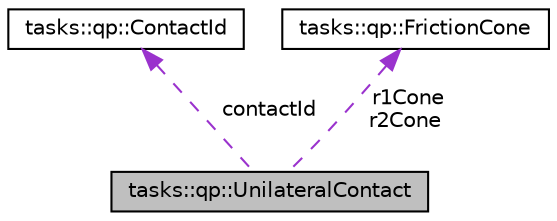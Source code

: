 digraph "tasks::qp::UnilateralContact"
{
  edge [fontname="Helvetica",fontsize="10",labelfontname="Helvetica",labelfontsize="10"];
  node [fontname="Helvetica",fontsize="10",shape=record];
  Node1 [label="tasks::qp::UnilateralContact",height=0.2,width=0.4,color="black", fillcolor="grey75", style="filled", fontcolor="black"];
  Node2 -> Node1 [dir="back",color="darkorchid3",fontsize="10",style="dashed",label=" contactId" ,fontname="Helvetica"];
  Node2 [label="tasks::qp::ContactId",height=0.2,width=0.4,color="black", fillcolor="white", style="filled",URL="$structtasks_1_1qp_1_1ContactId.html"];
  Node3 -> Node1 [dir="back",color="darkorchid3",fontsize="10",style="dashed",label=" r1Cone\nr2Cone" ,fontname="Helvetica"];
  Node3 [label="tasks::qp::FrictionCone",height=0.2,width=0.4,color="black", fillcolor="white", style="filled",URL="$structtasks_1_1qp_1_1FrictionCone.html"];
}
